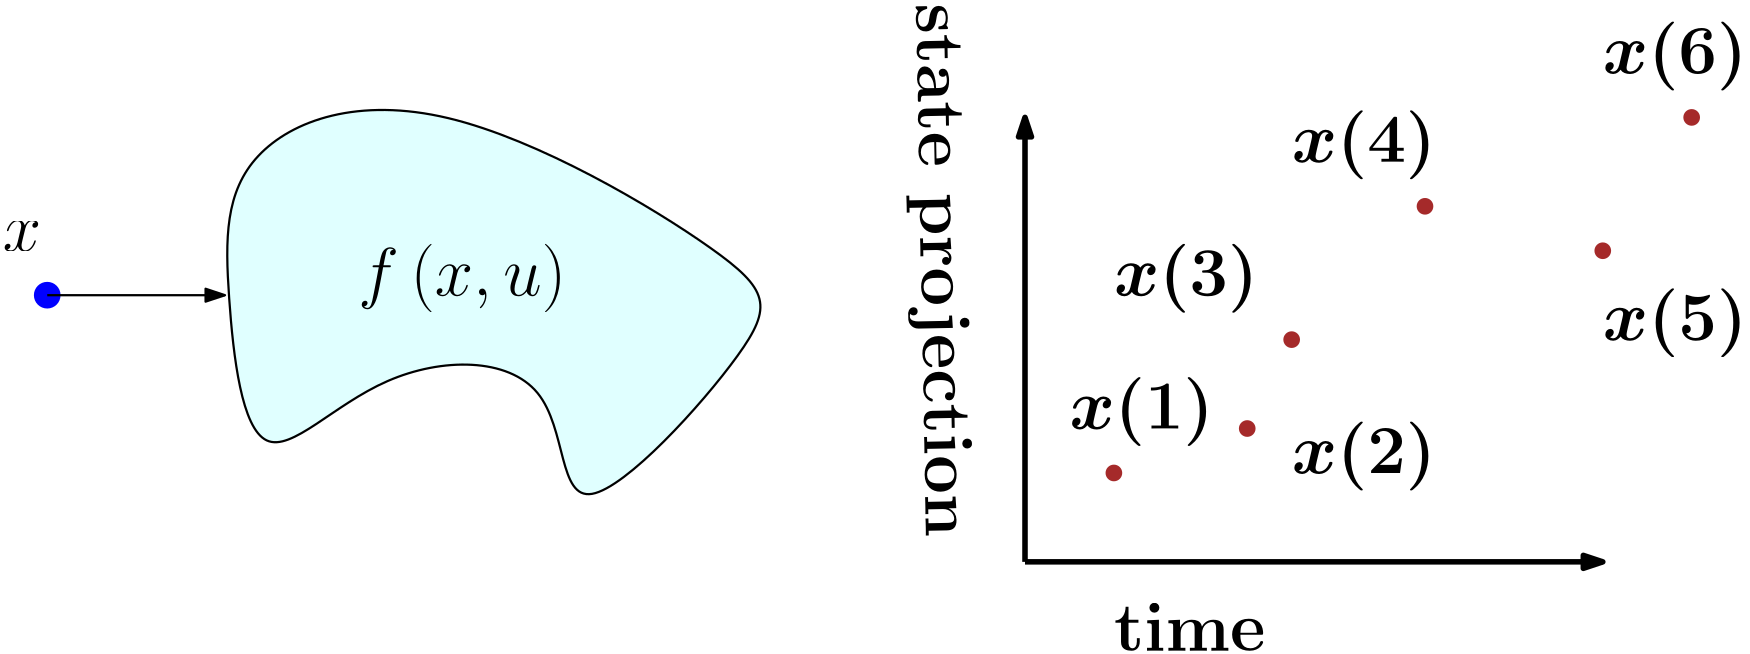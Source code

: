 <?xml version="1.0"?>
<!DOCTYPE ipe SYSTEM "ipe.dtd">
<ipe version="70206" creator="Ipe 7.2.7">
<info created="D:20171206194812" modified="D:20180314193515"/>
<preamble>\usepackage{bm}</preamble>
<bitmap id="1" width="533" height="324" length="9884" ColorSpace="DeviceRGB" Filter="FlateDecode" BitsPerComponent="8" encoding="base64">
eNrtnQ1UVGX+x5NXNd/tDVdNLB1e1FFDRTBEsFCCUmAxXTVBQwwFTFp1PYaZ7Yabm7nlZmr/
+reVu7id4m9vZ63UznqMsn/bRuvfdIVcF/MNFQVBcP4PzXQZZoYBRoa597mfz5njGS8zcH/f
53l+3/t7nvtiMgEAAAAAAAAAAAAAAAAAAAAAAAAAAAAAAAAAAAAAAAAAAAAAAAAAAAAAAAAA
AAAAAACASqmqqiosLFy4cGF4eHh6evrWrVvr6uqcf2X58uWz7XjnnXcQEwBAP6xatWro0KHR
0dHZ2dmxsbHi/cqVK69du+bkK0ajMTQ0dGRThO8gJgCATti7d6/wi4yMDKXiyMrKElt27NjR
3FdOnTolPrB9+3bUAwDQLUlJScILTpw4oWwR78WWmTNnNveV4uJi8YGPP/4Y9QAAdMvIkSMT
ExNtNsbGxhoMhkuXLjn8ys6dO4V9lJaWivf19fVoCACgN06ePCmMICcnx2Z7enq6YhD2bNiw
ISgoaOPGjfHx8cHBwZGRkbm5udb1CwAAyM2BAweETeTn59tsF3Ygth88eNDht7Kzs8VPR4wY
kZaWJr6bnJws/ms0Gg8dOoSkAAB6YNeuXSLzFxQU2GxfunSpE/vIy8ubNm1aSUmJsmXbtm3i
8wkJCfYfnj179lAAALkQmU3n9rF//36hw+OPP26zXZQVYvuxY8da/6vi4+PFV8rLy222i40y
KUY4hEM4hCNfOC5w+PBhIUJmZqbN9unTpxsMhsrKytb/qsWLF4tf9eWXX9JnCIdwCIdwpKe2
tjYsLCw8PNz6BKqKioqQkJCUlBSHXzl69Oi6des+/PBD6411dXXjx48Xep49e5Y+QziEQziE
owdWr14tdHjllVeULVu2bBFblEvIq6urjx8/fvr0afN/z5w5IwqTuLi4mpoa5Sv79u0TX0lK
SqLPEI7c4ZSUmBYuNGVkmCIiTIGBpgEDTJ06mW64wcWX+K74DWKvY2NNmZmmpgdltA7hqJ2y
srKIiAij0bhhw4Y9e/YUFBQId5g1a9bVq1fNHxAbbdaJVqxYIbbMmDGjqKiouLhYWM/o0aOD
goI+//xz6UXetGkT4UgfzvPPm+67zzRihMnLy3VraJeXr68pLMz0xBOmigpaB/tQI4cOHYqK
ijKfTiC8IzU1VZQYyk/t7aO2tnbNmjWhoaHKSQjR0dEOvQORQeWItLx4sSkg4LqKCIc1hahN
xOvOOy1vevZstz8hftUjj9B02AciA3Qo69ebgoLanMn9/EyDB5uefNL00Uem555zy47t3Wt6
801TWprJYDB17dqGfRNWlZtLw5LZEBmgnXnpJdPUqa31Cy8vU3BwQzZ+4w0VhbBli2natIYS
qTWTXb/6FW1OZkNkABfJzm6oF1pMtt7eDWscL7+syRrq9ttbWJrp18+0axd9gcyGyAAtkJTU
YAfO/UJk1OeflzD2efNMPj7O1mL++Ec6CJkNkQEaWb26BcsQmXPxYn1pkp7ebFUi1JDr7Ccy
GyIDtI2xY1s4MWn5ckRquESld2/HEontQGZDZNAJO3aYunVr1jL8/U15eYjULM0tu0dHow2Z
DZFBTpKTmz1pSmyfPh2F2kb37g6U7NULYchsiAySIHyhOdfo3Nm0bRsKXRe5uQ7kFVuAzIbI
oFGKipp1jf79kaf98fXFRMhsiAwapqLC1KePY9cICkIetxMRgYmQ2RAZNIbR6Ng1brkFbTqa
pCQH1+ADmQ2RQVU0t7QxaBDaeJiFC22bxs8PVchsiAyeZ+BAxzcP4fYaqiIx0baNXnwRVchs
iAwe4LXXHJ/q08wzLUEVBAayIEJmQ2TwGIMHOyg3+vZFGM1gc1uY225DEjIbIoN78fd3UG4k
JCCMJqEMIbMhMnQAXJImJTYnV0dFkdkAkaF92LnTgXGEhyOMtGWItzeZDRAZros//9mBcSQm
Ioyc2FyrTmYDRAYXyMlxME/1618jjOT8/vdNGn3UKDIbIDK0lgcecPCgbdAV1iWn3m5KRmZD
ZHCB+fMd3AUXcBBdnSBBZkNkaBMzZzq4YBx0jvWdBPTjIGQ2RIZW8qtfcSskaJasLN05CJkN
kaE12BgHN2IFh+jqdCwyGyKDc4RTcPUf4CBkNkSG1hMWZmscL72EKtAGB5H7YIPMhshgz4MP
2q6Pz52LKtAGlNlOiR2EzIbI0NzAN79GjEASoAYhsyEyOMPmThTduiEJtI+DSHlZEJkNkUEw
bx7r4+BeBwkMJLMBIsuGzWzVxIlIAu3GL37R2LVmzSKzASJLQkZGE+Po2RNJoP2xfuItmQ0Q
Wet8/bXtuVUA7kN53K1M86JkNkTWIT4+TYwjNRVJwO0o/a13bzIbILL2eO017q8OnneQ3bvJ
bIDIWqJHjybeERuLJNCh3HabVJOlZDZE1gPl5ZyXC6pApqvRyWyILD133NHEO555BknAk0hT
gJDZEFknB3usdIBK6N1bEgchsyGyrMyY0aToeOABJAHVHdVo+vHoZDZElpJu3VjpAFUjQQFC
ZkNkiQemeN17L3qAqgsQ7V4GQmZDZJm4664m3vH++0gCFCBkNuwDWsD6qbJMWIH6CQ7W9u3c
yWyILNmBnHiNH48eQAFCZsM+oAXi4pp4hxy3gwCdMHq0pd9qMUmQ2RBZ03Tp0mgcXl7oARQg
ZDbsA1rGerHjppvQAzSJcv/nMWPIbIDIHXrMJl6LF6MHUICQ2bAPaIHVq3nME0iFcg0ImQ0Q
2X2MGMFiB8jGo49aurSPD5kNENktWC929OuHHiAPWqymyWyIrLkCX7wmT0aPduDUU1sq05ZU
xcRX3znsWmBgfScv2wfAN31d69TpasCAusDBNTFxl9Oyvn+2EA3bC+VZZu++S2YDRHaXd8yZ
gx5tpnTdf1fHTr3i3dm5Qbj8Es5SdWfI+QWPIvV1FiAampIlsyGyhup6Fspbz3+WP3vxzpHX
rH23A1+ikLlwTxKt4Fo/J7MBIuMdHcypqXNrvfxal9471QcOvhIz5VTOOtf+1g+Zqy/H3id+
SYsOdbFLX5qmNfTsadHspZfIbIDI10V+PrdAbBXne/RznsCvdvKtiYk7s26zu/ekInS8Ezep
6D2QxnJCWZlFqj59yGyAyK7z8st4hzMupOc6WekWOfyiYVRpYbEH9/DiEKNDKxEbj+Y8Rws6
r7XJbIDIrrFoUeM46toVPRr596dHmzu8F9svDxmuwn2+HHufw30+bwijQW3Q1vWDZDZEVhvW
j3xKYvX1J654OT5pSmw//uAyTYRQ0flm+/0/GTKRxlV46CGLMI9q4RQ2Mhsiq4qAgMbUcv/9
6GE6P2S0Q9eo8eqs0Yh+mDLHphi5xuykFWZVuncnswEit4GIiMakMny43tVwuLRR18lbmgBt
TKQeE7GyD03MX5HZEFkl5OU1DpxBg/SrQ2lavv1KgdhyZlSsfMH+Z0qarUViH9gHIHJb6Nu3
cdTcd59ORTg8brajSSp/6QO/5N2tyfm9XW7V81i4+WbsAxC5tdx/f2PyWLtWjwp8Z5xubxyn
BunrxCTrmkvPqyGpqRYZRD1OZgNEdsLPftaYMsV7vXG873D7eap/Zf9On53hvG8fJrJMP81f
TZpEZgNEbpbMzMZUMWOGvmI/0X+MvXHQJRqzp44dRCvPXyazIbKnSElpTBK33aajwEtmPcmZ
q85poo+O/ZPMBohsz9y5jWPkwQf1mhgxDhwE+wBEdnWA+PrqJeTzPn0wDhykNWjl1iVkNkT2
oHfoJIN+NzDGZpnj34GRdAMcpDkCA7EPQGRn3tG5sy7itZmtOu17K33AtR6jn3otOhr7AERu
tirXQyY46T+A2ar2dZAqH13cf3n6dOwDENmxd+hhHsKm6DgeOoUO4DLHh8bqagpr5UpLrEVF
ZDbsA5Eb7iCqkwTwry7BFB3tTq23j370zM3VxoXnZDZE7gCsb4f42ms6Kjro/O3JT6pW9pB8
/ei55yyxLllCZsM+hjLuza+wMH3ESdHhboWlZvNmS5QZGWQ27GMoI168psg7/X/eu7e1d/yv
YQbd3q3F3QW/3hKHWVZm6UorV5LZsA/9iqyHU624VSwFSPtSVGQJcZm6n0KMfSByB3iHzGPd
quio9O5Ob3c3ykMYK24MkDXGN95g7QN0LbL1Xa2k5LPcN6y94+CAaXR1CpB2QVn7yMkhs2Ef
Q/U8xKfJmFYrfPoyYeUplNnCQ3/4SMoAV62ydK5Nm8hs2IfuRFa8w2iUMLrqTp2VCOvxjg6n
dPF6s/jVPjdKGaAoOsz9a+9eMhv2oS+R5V4ut14ob3hIN3j2AEVGuGkJ6FPkMWNkHtnW3vFv
/0D6tqeo62S5CP1CWYV80XHLRNCnyIp3PPaYzN5x5LYIOrYHKV+0xlIAdrlJvui4YTvoUGTF
O+SLWOePT1V1b5MOHhcFehPZ31/eJQ9uY4V9EBn2gcjuYcsWeUcz3qFKarz8sQ8yG/YhU4eP
jpYqLuasVMul+CRzu9SmLZByNPn6ktlAfpH9/OSctsI7NJFnq8ZEyBiWaexYMhtILvK2bXKm
WLxDK3n2WqBUZ1ArdyxZoPqiCvtA5HY5UhKvdevwDvCEfchV9E6dqpl+h30g8vUweLCE01ZX
f3ouKt6hmWMXidDKWbvYByIzfG041mOEEtXRniPpvfQ/YsI+ENl9h0nz5kk4emu8/ei6pFpP
xaSJch77QGTXmDBBxrOtGu+j60W/xT48GFNkJJkNpBVZvoGrLJfz/A56oadQbpb4+utkNpBT
ZOWWbt7ekkRU6d2D5XLsw+N4eWkpIOwDkRm1ny3cjnfQEQmIzIbI7kZZMZ8xQ7ZBe873Jrqr
5hpOpslGc0/s3JnMBhKKnJ4u2xEfSx6atw9ZrjpPTraMrIceIrOBhCIr3vE//yNDOEd7jmLa
SqOcespyl+eamHslq+vJbCCfyAMHSneyrnKF4M/upqNqi6rJCea2uzg/R7JjMzIbyCcy01ag
Hqr9usvUHUtKLNEMGEBmA9lETkiQqvQ48vbXTFtxNKMe+va1RPP002Q2kE1k2XLtT/F8381A
F6VHEg32gcjuLj1uvFGGFinvNphpKzkSbpV/T5nsQ1v9EftwjaqqqsLCwoULF4aHh6enp2/d
urWurk5ikWUtPejJWh2AdwSbW/ByepYE4fTqZemPDz+MfbQnX3/9tQr3atWqVUK66Ojo7Ozs
2NhY8X7lypXXrl2T0j7uu0+q0qPhVrqUHhrnmuZOcpXxcEb9mS01NVUc5J84cUI9u7R3716h
W0ZGhlJxZGVliS07duyQ0j4oPYBG7IBoNHc4own7EDs5cuTIV199tb6+Xg27lJSUJHbJ2tHE
e7Fl5syZ8tlHQYFUJ1zVellKjzpuya5ZqmLjzY1Y6SfDwsegQZYhlp+PfbQzhw8fnj179tAf
SU5O/vbbbz2+S8LLEhMTbTbGxsYaDIZLly5JZh9yTRJQesgAM1fYR5soKiqKjIwUexscHLx+
/frq6mpP7cnJkyfFbuTk2F7omp6eLraXlpZKZh8ylR4X/HpbbnPh5U8SJuGqgSeesITip8GH
W2oos4kD+6efflrYh9hncaj/6aefemQ3Dhw4IHYg367OzM3NFdsPHjwok334+Mj1OFpKD+1T
OdRouT1yt34ShKPpQkpzme27776bM2eOeS4rKyvrN3a4ewd27dol/nRBQYHN9qVLl8pnHzKl
29OjJnPClQQwc4V9XCcrV64c2gzu/tP79+8Xf+Xxxx+32Z6Wlia2Hzt2zKHI1mzatEkTIitP
M7/rLtIOqCvhynEMEBCgsSEmclcH59v25fvvv8/MzDTv+fz58/PtcPcOHD58WPxpsQ8226dP
n24wGCorK6XxaCnP16X0kOMY4NyIKEoPqo/Wc+XKFeF9w4cPF/scFRW1e/duj+xGbW1tWFhY
eHi49VnEFRUVISEhKSkpMpV4Mi2aV/jfZLm598gJJGESrhrYvFnzQ0wrme2jjz6KiYkRexsU
FLR27VqH58d2GKtXrxZ78sorryhbtmzZIrZs3bpVGvvw9rb07WXLSDugCmo7+VpuVOLbTYJw
JJhMVX9mKysre/jhh82zVQkJCV999ZUadikiIsJoNG7YsGHPnj0FBQUGg2HWrFlXr16Vxj6Y
uQI6JdW91u1jxowZYieHDx/+4osvOrktYQdz6NChqKgos6kJ70hNTT1z5ozWSzyFJ5+09O0+
fWQYp2e79jPHU5H4C3KwRqnv5GVuxIYaRPv4WW5+YJozB/twIyIzP/TQQw4vx0NkN+HlxZXm
QCMSjeYz2xdffKH1rqI5+2DmClSFcsJVw92StY+y6pGQQGYDqUTOyrL07VGjZBD/0qwF5niq
7wimK3KwTjTYByJ3wKGRHFT3vIWZKzlKj9P+ATKVHpMnk9lANpF5ugeoh/90CaT0ILNhH5rg
rbcsffumm7APUFHzfZWzXabSY8AAMhvIJnL//pbuXVYmVf6p8u9JP9QcyrSVNKc9SHYsg30g
ssTduzz71+Z4TiYuoB9qi68GPSBZd1RKj6goSdoI+0Bke/uQ5hTXmph7zCGV/b6IfqjRI/Xy
roESRLN9u4TTqNgHIissW2bp3hMnSqL8tcBAFj402XDSTVsppcfixWQ2kFBkf3/Zci3P+NAi
F317SnakPm6cbHU99oHIzcwWSCQ9p11pudUOjZtDNySzYR8a6uReXtgHeL7Jrnj7yxFQ164y
jizsA5Gt2LnT0snHj8c+wDPIt+Qhdx/EPhDZTFiYjJ0c+9Cgd8jUXkpMkZFkNpBWZDkXmbEP
jXDOu698jRUTI+eKOfaByLpItNiHFvi/nmMbr/Lw60/vI7OBFu1DtsMk7ENTzXTZu5s0MSnl
fI8eZDbQhX2kp0ulPNd9aMg7ZFounzhRF0cu2AciC154wdLVn3lGLvvgqnO8w6NV729+Q2YD
yUUODpYzy16JiMI+8I4OxtfXEpm3N5kN5BfZx0fOLFuTvtAyqT7tQfoh3tEBTJigowU37AOR
TXKvMJuf99HzVvqhGjucdH1OCWvHDjIbYB+yjGfAO9yMcqaGrBd6YB+I3NyAlrPPYx+qbI5r
0vW222/XXV/DPhBZGdOBgRKKf9m/tzm805mr6IoepPjOByX2jrQ0PR6nYB+IrNjHhAkSiv/9
hyXm8Gq9/OiKnqK0a7DE3mFd4+oqoWIfiKx0/vvvl7QBmL/yKDXevnJ7h96WPLAPRFYoLLR0
/qwsOfVXrj0/Oz+P3ugp8cWr2quLfAGOGqXfwxPsA5HXrrV0/pwcOfU/8ujzEh/6asY7vDvL
F+CcOboubbEPRM7NtfT/556Ttw2Yv+pYDg5JtT5Btzjw53J3q4kTyWygR5EXWq7MNm3ZIm0T
nOvWzxxkfScvOqTb1fa5SeKLO+y9w8eHzAY6FTkjwzIK9u6VuhkoQDoE6wkriWcLdbtcjn0g
sjU5OZaBUFwscys0zL2zAuJOjtw43LroOOk/UNZIg4M5GME+ELkBZe1D4skrCpCOLDrkVnjz
ZvoR9oHIFh55RAdL5z9S6duDke9eX5a9uBMVuhLrlClkNuxD7yIvWmQZDtnZOjpIrvLpSs9s
96LjhN9AueNVYo2JofGxD0RuKDrkvmywuRRQNjSWzukyRwIm6KfosPEOVs+wD0S2GRfJybpo
joveTGG1c9Fx3qeP9CFzqhX2gchO7GP0aF1mP2gL5317663oMFk9f5b+gn0gskP7kPKG7S3O
RHAebyv5JuLhJudW3XBD2c/C9RA4xxrYByK3mEp1l0dxENfqtRtuOO/bRyeBd+mCd2AfiNya
PKq/tsFB2mgcuhJq/vzG0KV8Gg72gcjYBw7SMcbxv4/+t37CDw1tjD41le6AfSCyY/z89F2e
6+NyaZeNQ7xOBd+tKwUmTWqMfscOegT2gcgtDxb9YpUqq7y76FODb7L+YG8cP9wUpDcdrG9p
NWwYCQz7QGRnLF1qGSyPPMIhtx4nss4EjbdxDfE602OQDrtBSEijBqNGkb2wD0Ru7dF3QICu
W6rG2886f17y6yF9yJet7wP206s0RKe3cwoPb5RhwABSF/aByG2wD+b+m2jx4+v/ZubLF+KR
yLn281Riyz/nPqXbZh85slGMQYMYBtgHIrcWJZeASd6zVQ+//GnD8xbtyo1aLz+dt3hUVKMe
JEXsA5HbxODB2EfLJnLhnukajeVqJ1971xCvc0PG0NBjxzZKYjCgB/aByG1DWT2fNIkWa+Tk
6CkOUm5vbUxtlD78ZF0nb4euUePlT+Oa6WG1+BMXhx7YByK7AjcUbY7KO0fYZ2BRjJyP+7ka
9/aOEfbrGso+n5n/SxpUwctqJi8hAT2wD0S+Lvtg/qo5TsxZ7jAti40XDZ68W3FpYXHlkJHN
WYZ4iRrkXznP0oI2WAsWHY0e2Aciu063bpahVFZGoznjbLf+zSXq+k5eF0Pcvprw/RPbL4yI
dOIXlgs3egXSWK3xjpQU9MA+EPm62LnTMpp69qTRWsUFv17OE7jI8LUBA6/ETr0wf6lrf6Ly
4dxTcb+oCh7VollYLpn363F+ViZN08pCm1ob+0Dkdh9W0CYq4lJbmd7b/dWwnBEceWLFJloB
7yCzIbIH8fZmWF13SZKxrOqOEPe5yRXvzldiplSsfQ6p20pcHM8rxz4Q2V0sW2YZXN27027t
Rtnvi2rSFl6Nia0LvONaYGCLzlLj5S8+VjPYIL5yNe1h8XU0vH4CAho1FodJgH0gsvtKewBp
uPFG6g7sA5HdjnJoLCoRAAmwrvb69UMP7AOR3V6AcJAGEmA9L7h0KXpgH4jcQSMOQLtMnsxJ
VmQ2RO5okpMtI65LF1oPNImPD4sdZDZEpgABaBvWix2cZEVmQ+QOpnt3y+gbPpwGBM1QXNxk
wiosDEnIbIhMAQLQAhERLHaQ2RBZFfj58QB00AzWt15nworMhsgUIAAtUlDQpOhITEQSMhsi
e55evTh3BVRNdDQTVmQ2RKYAAWgbnGFFZkNkNXP77RQgoDrCwpoUHTk5SEJmQ2RVFyCRkTQm
eB7rVXKOashsiKwVBwHwIOvXN5mw6tEDSchsiKx2lDHLwR54vBOa++GePUhCZkNkjRUgRiNN
Ch3K1KlNVjoGDkQSMhsia4mSEqawwMNFh3jt2IEkZDZE1h6hoTgIdByDBzcxDiZOyWyILMeh
oJcXDQtuxOYJ8OXlSEJmQ2R5xvWQIbQtuLfIFa9bbkESMhsiS4L1LYamTqV5od2Ii2O2iswG
kot8550sgkA7Y7NE/l//hSRkNpBTZOvBDnA9WD9YlmU1MhvoQWQcBK6TpCRmq8hsoFORcRBw
jdRU23Or5s1DFTIb6EtkHATahM3TncRr4kRUIbOBTkXmeT3gwsEGyxxkNkBkHATaahwsc5DZ
AJEd5odf/pJmBwvWj+cwGwfdg8wGiOzEQUJDaXmMw3aZY+lSVCGzASK37CC+vjS+TrGZqhKv
hARUIbMBIrdA//5McWMcja+wMFQhswEit5aoqCYJJD6eXiA5No+RNb/GjEEYMhsgsitYZxI6
mqxkZNi6hnj9/OcIQ2YDRL4ubJ5PDTIRGWnrGqKJP/kEYchsgMjtQ1pakwzTpw89QvP4+toa
h7c3qpDZAJHdXoZwaaFGyc52sMBx880IQ2YDRHYvfftyvKpVbrnFwQLH6NEIQ2YDRPZYGRIe
jiTqJTHRgWt4eZmefx5tgMyGyB7AYLDNSCJNgXrYv9/k5+fAOAIC0AbIbIjseeyXX9PSUMXD
WD+GmLtUAZkNkdWM/f30YmJQpaO56y4HriFeKSloA2Q2RFY19ufz3H03qridsDDHrtGtm6m4
GHmAzIbIGjaRoCBUaX/GjHHsGkL/xx5DHiCzIbJWsb/Lt0hr69cjzHUhqglRUzTnGllZKARk
NkSWBPuFdfHq1w9h2sbcuQ5qOuW6m9xcFAIyGyLLyZQpjlMfijph7VpTz56OdRMvPz/TunWI
BGQ2RNYLXbo4Toa33oo2DSxf3qxE5lf//ogEZDZE1i+LFjlYGVEuhZ41S19qpKU1TEA5sQwf
H67XADIbIkMTXnihITc6mZ8pKJAw6qwsU+/ezvzCbKNcwg9kNkSGFtm509Srl7N02qmT6Y47
TK+/rr3QXn3VNHOmyd+/Bb8w2+W8efQFILN5hqqqqsLCwoULF4aHh6enp2/durWurs7J55cv
Xz7bjnfeeQeRPcj69Y7P17JPtjExps2bVbTnJSUNM28TJzZ7lpS9JxoM6goBsA/dsmrVKiFF
dHR0dnZ2bGyseL9y5cpr164193mj0RgaGjqyKcJ0EFklrFtnuvHGVqVi86tLl4bbjyclNZy2
VFjoll3assWUk2NKSDAFBraqprA5yTY42LRxIw0L2Ie62Lt3r9AhIyNDqTiysrLElh07djj8
/KlTp8RPt2/fjsjaOTxoedWglYf9Pj4ND0wUFmD9CghobeHQyr8yZIhpzhxTRQVNB9iHqklK
ShI6nDhxQtki3ostM2fOdPj54uJi8dOPP/5YnyJv2rRJ6yEUF5vy8hrKDSfr7x3wEjbRtWvD
TW6fecb0+OO0DuFgH9pj5MiRiXZnq8TGxhoMhkuXLtl/fufOnUK30tJS8b6+vl5vIssdzu9+
13BCbFycpaww1xSuVRZeXpZfcvfdDb/zsccaVsNpHcIhHGk4efKkECEnJ8dme3p6uuIRNmzY
sCEoKGjjxo3x8fHBwcGRkZG5ubnWxQt9hnAIh3AIR3oOHDggRMjPz7fZLhxBbD948KD9V7Kz
s8WPRowYkZaWJr6YnJws/ms0Gg8dOkSfIRzCIRzCkY9z5869aMWuXbvERvGvEKHA7jKzpUuX
NmcfeXl506ZNKykpUbZs27ZNfDghIYE+QziEQziEIx+HDx8easW8Hy+12r9/v3j/uN3Kpags
xPZjx4618pfHx8eLz5eXl9v/aPbs2UMBAORCZDb92EdlZeUHVhT/+EA1s6dkZmbafHj69OkG
g0F8pZW/fPHixeL3fPnllyYAANABtbW1YWFh4eHh1udQVVRUhISEpDh60vPRo0fXrVv34Ycf
Wm+sq6sbP368sI+zZ88iKQCATli9erXI/K+88oqyZcuWLWKLchV5dXX18ePHT58+Ld6fOXNG
VCVxcXE1NTXK5/ft2yc+n5SUhJgAAPqhrKwsIiLCaDRu2LBhz549BQUFwiBmzZp19epV8wfE
RuuJvhUrVoj/zpgxo6ioqLi4WPjO6NGjg4KCPv/8c8QEANAVhw4dioqKMq8HCe9ITU0VVYby
Uxv7qK2tXbNmTWhoqLKEFB0djXcAAAAAAAB0PE5uVgwAjBewoa0PDRF89913jz32WFxcnNFo
FP+uXbv2hx9+0G44ly5dWrduXXJy8rBhwyIiIubNm/f3v/9du+EovPrqq2PGjDl//rxMfY8W
YbzoJ5upn7Y+NOTw4cOiaYKDg1NTU5csWRIWFia+MnHixAp13Ke7reFcuHBBBCI+JnrOsmXL
xBfFexHd7t27tRiO9Ri/5557xOfPnTsnTd+jRRgvuspmKqetDw0RCJGDgoKU3nL16tUFCxaI
r7zwwgtaDOfFF18UH1izZo1Sj4sPm7uQx4+EXQhHNMd77723cePGyZMnm0+QUK19uBCdFvdZ
zS3CeFFzNlM/bX1oiECUqza3yfrss8/EV3Jzc7UYjqhzba7TF31PxCi+JY5MNBfO2bNnbW7R
oFr7cCE6Le6zmluE8aLmbKZ+2vrQkIsXL4rycOfOndYbP/30UyH4tm3bNBeOIDIyMj4+3maj
+b73Hr+Xiwvh1NfXn/6J+++/X8324UJ0WtxnNbeIzseLyrOZynHhoSE2VFdXf/HFF/fee29o
aKiTR4doJRwz5eXlo0aNGjZs2OXLlzUdjvlgTJ320V6NRYswXqTMZurHhYeGWLNo0aKgoCDz
FYt79+7VejhmSkpKpkyZIj7/0ksvaT0cNdtHuzQWLcJ4kTWbqQ3754a48NAQa9566628vLxJ
kyaJD48ZM+ajjz7SdDji2GPTpk3iwEP0omeffbY1z/NVczgqt4/rj06L+6yqFtH0eGn3cDyb
zdSP/XND2uuhIZ9//rnoRffcc492w9m3b5/5FMSUlJR//OMfcrSOmu2jvfqetvZZVS2i6fHi
vh7lkWymfuyfG+LCQ0NKS0s//vhj+8tqzM+W6sgp63YJx8zGjRvFB8LDw4uKijx10UE7hqMJ
+2ivB9Zoa59V1SKaHi/tEo56spkWaetDQwR/+tOfhLCiVrXZPn/+fLG9rKxMW+EIxBAQe56c
nKy2h564Fo5W7OP6o6NFGC8SZzNN0KaHhgi++eYb8dNp06ZZXyIkdDYajWPHjvX4oUhbwxGk
pqYOGzbsyJEjErSOhuyjNdHRIowXPWcz9dPWh4YIRHkotsydO/ftt9/evXv3ihUrzFf6v/PO
O5oLp6qqShycTJgwIccRHq9eXWgdDdlHi9HJMV7U3CKMFzVnM03QpoeGmH686c2jjz5qvc47
fvz4v/zlL1oMx3yyX3Oo4RHwbW0dDdlHi9HJMV5U3iI6Hy8qz2Za4ejRo8J8Wz+fWV5e/re/
/e2DDz749ttvr1y5ovVwJGsdomOfCUeabAYAAAAAAAAAAAAAAAAAAAAAAAAA4DI1NTWZmZmp
qalr1651+IH8/Hzx01WrVqEVAABY89e//tV8ldb7779v86N3331XbA8JCSkpKUEoAACwYcWK
FcImwsPDrS/vEu/HjRsntm/evBmJAADAnsrKSvMzI5YsWaJszM7OFltSU1Ot72IHAABgzYED
BwwGg/CL9957T/z3gw8+EO+NRiOPWgAAAOc89dRTwjLGjRt35MiR8ePHi/evv/46sgAAgHOu
XLkydepUc9Eh/k1PT0cTAABoDd98801wcLDwjrCwsJMnTyIIAAC0ht27d5tP4g0NDf3nP/+J
IAAA0CKnT58ODw8X3jFlyhTxb2JiYm1tLbIAAIBzMjIyhGvMmzfvwoULd999t3j/29/+FlkA
AMAJb775pvCL0aNHnzhxQvz3k08+Ef8NCgpSw2NPAQBAnZSWlprPtiosLFQ25uXliS2TJ0+u
qqpCIgAAsKGuri4lJUU4xYIFC6y3V1RUREREiO35+fmoBAAANmzatKm5M3XN154L9u3bh1AA
AKDw1VdfmS/0ePvttx1+YMmSJeKnEyZMuHDhAnIBAAAAAAAAAAAAAAAAAAAAAAAAgEP+HzwE
ev4=
</bitmap>
<ipestyle name="basic">
<symbol name="arrow/arc(spx)">
<path stroke="sym-stroke" fill="sym-stroke" pen="sym-pen">
0 0 m
-1 0.333 l
-1 -0.333 l
h
</path>
</symbol>
<symbol name="arrow/farc(spx)">
<path stroke="sym-stroke" fill="white" pen="sym-pen">
0 0 m
-1 0.333 l
-1 -0.333 l
h
</path>
</symbol>
<symbol name="arrow/ptarc(spx)">
<path stroke="sym-stroke" fill="sym-stroke" pen="sym-pen">
0 0 m
-1 0.333 l
-0.8 0 l
-1 -0.333 l
h
</path>
</symbol>
<symbol name="arrow/fptarc(spx)">
<path stroke="sym-stroke" fill="white" pen="sym-pen">
0 0 m
-1 0.333 l
-0.8 0 l
-1 -0.333 l
h
</path>
</symbol>
<symbol name="mark/circle(sx)" transformations="translations">
<path fill="sym-stroke">
0.6 0 0 0.6 0 0 e
0.4 0 0 0.4 0 0 e
</path>
</symbol>
<symbol name="mark/disk(sx)" transformations="translations">
<path fill="sym-stroke">
0.6 0 0 0.6 0 0 e
</path>
</symbol>
<symbol name="mark/fdisk(sfx)" transformations="translations">
<group>
<path fill="sym-fill">
0.5 0 0 0.5 0 0 e
</path>
<path fill="sym-stroke" fillrule="eofill">
0.6 0 0 0.6 0 0 e
0.4 0 0 0.4 0 0 e
</path>
</group>
</symbol>
<symbol name="mark/box(sx)" transformations="translations">
<path fill="sym-stroke" fillrule="eofill">
-0.6 -0.6 m
0.6 -0.6 l
0.6 0.6 l
-0.6 0.6 l
h
-0.4 -0.4 m
0.4 -0.4 l
0.4 0.4 l
-0.4 0.4 l
h
</path>
</symbol>
<symbol name="mark/square(sx)" transformations="translations">
<path fill="sym-stroke">
-0.6 -0.6 m
0.6 -0.6 l
0.6 0.6 l
-0.6 0.6 l
h
</path>
</symbol>
<symbol name="mark/fsquare(sfx)" transformations="translations">
<group>
<path fill="sym-fill">
-0.5 -0.5 m
0.5 -0.5 l
0.5 0.5 l
-0.5 0.5 l
h
</path>
<path fill="sym-stroke" fillrule="eofill">
-0.6 -0.6 m
0.6 -0.6 l
0.6 0.6 l
-0.6 0.6 l
h
-0.4 -0.4 m
0.4 -0.4 l
0.4 0.4 l
-0.4 0.4 l
h
</path>
</group>
</symbol>
<symbol name="mark/cross(sx)" transformations="translations">
<group>
<path fill="sym-stroke">
-0.43 -0.57 m
0.57 0.43 l
0.43 0.57 l
-0.57 -0.43 l
h
</path>
<path fill="sym-stroke">
-0.43 0.57 m
0.57 -0.43 l
0.43 -0.57 l
-0.57 0.43 l
h
</path>
</group>
</symbol>
<symbol name="arrow/fnormal(spx)">
<path stroke="sym-stroke" fill="white" pen="sym-pen">
0 0 m
-1 0.333 l
-1 -0.333 l
h
</path>
</symbol>
<symbol name="arrow/pointed(spx)">
<path stroke="sym-stroke" fill="sym-stroke" pen="sym-pen">
0 0 m
-1 0.333 l
-0.8 0 l
-1 -0.333 l
h
</path>
</symbol>
<symbol name="arrow/fpointed(spx)">
<path stroke="sym-stroke" fill="white" pen="sym-pen">
0 0 m
-1 0.333 l
-0.8 0 l
-1 -0.333 l
h
</path>
</symbol>
<symbol name="arrow/linear(spx)">
<path stroke="sym-stroke" pen="sym-pen">
-1 0.333 m
0 0 l
-1 -0.333 l
</path>
</symbol>
<symbol name="arrow/fdouble(spx)">
<path stroke="sym-stroke" fill="white" pen="sym-pen">
0 0 m
-1 0.333 l
-1 -0.333 l
h
-1 0 m
-2 0.333 l
-2 -0.333 l
h
</path>
</symbol>
<symbol name="arrow/double(spx)">
<path stroke="sym-stroke" fill="sym-stroke" pen="sym-pen">
0 0 m
-1 0.333 l
-1 -0.333 l
h
-1 0 m
-2 0.333 l
-2 -0.333 l
h
</path>
</symbol>
<pen name="heavier" value="0.8"/>
<pen name="fat" value="1.2"/>
<pen name="ultrafat" value="2"/>
<symbolsize name="large" value="5"/>
<symbolsize name="small" value="2"/>
<symbolsize name="tiny" value="1.1"/>
<arrowsize name="large" value="10"/>
<arrowsize name="small" value="5"/>
<arrowsize name="tiny" value="3"/>
<color name="red" value="1 0 0"/>
<color name="green" value="0 1 0"/>
<color name="blue" value="0 0 1"/>
<color name="yellow" value="1 1 0"/>
<color name="orange" value="1 0.647 0"/>
<color name="gold" value="1 0.843 0"/>
<color name="purple" value="0.627 0.125 0.941"/>
<color name="gray" value="0.745"/>
<color name="brown" value="0.647 0.165 0.165"/>
<color name="navy" value="0 0 0.502"/>
<color name="pink" value="1 0.753 0.796"/>
<color name="seagreen" value="0.18 0.545 0.341"/>
<color name="turquoise" value="0.251 0.878 0.816"/>
<color name="violet" value="0.933 0.51 0.933"/>
<color name="darkblue" value="0 0 0.545"/>
<color name="darkcyan" value="0 0.545 0.545"/>
<color name="darkgray" value="0.663"/>
<color name="darkgreen" value="0 0.392 0"/>
<color name="darkmagenta" value="0.545 0 0.545"/>
<color name="darkorange" value="1 0.549 0"/>
<color name="darkred" value="0.545 0 0"/>
<color name="lightblue" value="0.678 0.847 0.902"/>
<color name="lightcyan" value="0.878 1 1"/>
<color name="lightgray" value="0.827"/>
<color name="lightgreen" value="0.565 0.933 0.565"/>
<color name="lightyellow" value="1 1 0.878"/>
<dashstyle name="dashed" value="[4] 0"/>
<dashstyle name="dotted" value="[1 3] 0"/>
<dashstyle name="dash dotted" value="[4 2 1 2] 0"/>
<dashstyle name="dash dot dotted" value="[4 2 1 2 1 2] 0"/>
<textsize name="large" value="\large"/>
<textsize name="Large" value="\Large"/>
<textsize name="LARGE" value="\LARGE"/>
<textsize name="huge" value="\huge"/>
<textsize name="Huge" value="\Huge"/>
<textsize name="small" value="\small"/>
<textsize name="footnote" value="\footnotesize"/>
<textsize name="tiny" value="\tiny"/>
<textstyle name="center" begin="\begin{center}" end="\end{center}"/>
<textstyle name="itemize" begin="\begin{itemize}" end="\end{itemize}"/>
<textstyle name="item" begin="\begin{itemize}\item{}" end="\end{itemize}"/>
<gridsize name="4 pts" value="4"/>
<gridsize name="8 pts (~3 mm)" value="8"/>
<gridsize name="16 pts (~6 mm)" value="16"/>
<gridsize name="32 pts (~12 mm)" value="32"/>
<gridsize name="10 pts (~3.5 mm)" value="10"/>
<gridsize name="20 pts (~7 mm)" value="20"/>
<gridsize name="14 pts (~5 mm)" value="14"/>
<gridsize name="28 pts (~10 mm)" value="28"/>
<gridsize name="56 pts (~20 mm)" value="56"/>
<anglesize name="90 deg" value="90"/>
<anglesize name="60 deg" value="60"/>
<anglesize name="45 deg" value="45"/>
<anglesize name="30 deg" value="30"/>
<anglesize name="22.5 deg" value="22.5"/>
<opacity name="10%" value="0.1"/>
<opacity name="30%" value="0.3"/>
<opacity name="50%" value="0.5"/>
<opacity name="75%" value="0.75"/>
<tiling name="falling" angle="-60" step="4" width="1"/>
<tiling name="rising" angle="30" step="4" width="1"/>
</ipestyle>
<page>
<layer name="alpha"/>
<view layers="alpha" active="alpha"/>
<use layer="alpha" matrix="1 0 0 1 -160 80" name="mark/disk(sx)" pos="128 576" size="8" stroke="blue"/>
<path matrix="1 0 0 0 -160 656" stroke="black" fill="black" pen="heavier" arrow="normal/normal">
128 448 m
192 512 l
</path>
<path matrix="1 0 0 1 -208 208" stroke="black" fill="lightcyan" pen="heavier">
240 451.2
240 502.4
312 528
434.4 456
438.9 438.08
357 348.8
366 425.6
294 425.6
249 374.4 u
</path>
<text matrix="0 0 0 0 -48 672" transformations="translations" pos="128 464" stroke="black" type="label" width="13.792" height="10.672" depth="0" valign="baseline" size="Huge" style="math">x</text>
<text matrix="1 0 0 1 -208 192" pos="288 464" stroke="black" type="label" width="74.775" height="18.564" depth="6.18" valign="baseline" size="Huge" style="math">f\left(x,u\right)</text>
<path matrix="1 0 0 1 128 16" stroke="black" pen="ultrafat" rarrow="normal/normal">
192 704 m
192 544 l
</path>
<path matrix="1 0 0 1 128 16" stroke="black" pen="ultrafat" arrow="normal/normal">
192 544 m
400 544 l
</path>
<use matrix="1 0 0 1 128 16" name="mark/disk(sx)" pos="224 576" size="large" stroke="brown"/>
<use matrix="1 0 0 1 128 16" name="mark/disk(sx)" pos="272 592" size="large" stroke="brown"/>
<use matrix="1 0 0 1 144 0" name="mark/disk(sx)" pos="272 640" size="large" stroke="brown"/>
<use matrix="1 0 0 1 128 16" name="mark/disk(sx)" pos="336 672" size="large" stroke="brown"/>
<use matrix="1 0 0 1 128 16" name="mark/disk(sx)" pos="400 656" size="large" stroke="brown"/>
<use matrix="1 0 0 1 128 16" name="mark/disk(sx)" pos="432 704" size="large" stroke="brown"/>
<text matrix="1 0 0 1 96 48" transformations="translations" pos="240 560" stroke="black" type="label" width="51.967" height="18.587" depth="6.2" valign="baseline" size="Huge" style="math">\bm{x(1)}</text>
<text matrix="1 0 0 1 176 32" transformations="translations" pos="240 560" stroke="black" type="label" width="51.967" height="18.587" depth="6.2" valign="baseline" size="Huge" style="math">\bm{x(2)}</text>
<text matrix="1 0 0 1 112 96" transformations="translations" pos="240 560" stroke="black" type="label" width="51.967" height="18.587" depth="6.2" valign="baseline" size="Huge" style="math">\bm{x(3)}</text>
<text matrix="1 0 0 1 176 144" transformations="translations" pos="240 560" stroke="black" type="label" width="51.967" height="18.587" depth="6.2" valign="baseline" size="Huge" style="math">\bm{x(4)}</text>
<text matrix="1 0 0 1 288 80" transformations="translations" pos="240 560" stroke="black" type="label" width="51.967" height="18.587" depth="6.2" valign="baseline" size="Huge" style="math">\bm{x(5)}</text>
<text matrix="1 0 0 1 288 176" transformations="translations" pos="240 560" stroke="black" type="label" width="51.967" height="18.587" depth="6.2" valign="baseline" size="Huge" style="math">\bm{x(6)}</text>
<text matrix="0.0194463 -0.999811 0.999811 0.0194463 -316.58 1021.37" pos="272 592" stroke="black" type="label" width="192.298" height="17.213" depth="4.82" valign="baseline" size="Huge">{\bf state projection}</text>
<text pos="352 528" stroke="black" type="label" width="54.552" height="17.213" depth="0" valign="baseline" size="Huge">{\bf time}</text>
</page>
<page>
<layer name="alpha"/>
<view layers="alpha" active="alpha"/>
<path layer="alpha" matrix="1 0 0 1 -128 -48" stroke="red" pen="ultrafat" arrow="normal/normal" rarrow="normal/normal">
112 464 m
144 432 l
</path>
<path matrix="1 0 0 1 -112 -32" stroke="blue" pen="heavier" arrow="normal/normal" rarrow="normal/normal">
32 512 m
176 368 l
</path>
<text matrix="2 0 0 2.01891 -256 -488.473" pos="160 448" stroke="black" type="label" width="22.171" height="15.703" depth="3.3" valign="baseline" size="Huge" style="math">\bm{\oplus}</text>
<image matrix="0.552231 0 0 0.691298 126.506 115.967" rect="31.0333 259.02 563.967 582.98" bitmap="1"/>
<text matrix="2 0 0 2.01891 160 -488.473" pos="160 448" stroke="black" type="label" width="22.171" height="15.703" depth="3.3" valign="baseline" size="Huge" style="math">\bm{\oplus}</text>
<image matrix="0.552231 0 0 0.691298 526.506 115.967" rect="31.0333 259.02 563.967 582.98" bitmap="1"/>
</page>
<page>
<layer name="alpha"/>
<view layers="alpha" active="alpha"/>
<path layer="alpha" matrix="0.59566 -0.803237 0.401618 0.29783 -220.585 505.159" stroke="black" pen="ultrafat">
128 0 0 128 192 384 e
</path>
<path matrix="-0.626381 -0.779517 0.389759 -0.313191 498.594 732.638" stroke="black" pen="ultrafat">
128 0 0 128 192 384 e
</path>
<text matrix="-3.33599 0.0180606 0.0216551 3.99994 893.572 -1075.3" pos="208 384" stroke="black" type="label" width="11.07" height="11.178" depth="0" valign="baseline" size="Huge" style="math">\bigoplus</text>
<text matrix="-3.33599 0.0180606 0.0216551 3.99994 1085.57 -1076.34" pos="208 384" stroke="black" type="label" width="11.07" height="11.178" depth="0" valign="baseline" size="Huge" style="math">\bigoplus
</text>
<text matrix="1 0 0 1 -80 -48" transformations="translations" pos="-32 656" stroke="black" type="label" width="256.701" height="30.549" depth="9.3" valign="baseline" size="Huge" style="math">\bm{(x+y)^2+\frac{(x-y)^2}{4}\leq 4}</text>
<text matrix="1 0 0 1 -128 -16" transformations="translations" pos="528 608" stroke="black" type="label" width="256.781" height="30.549" depth="9.3" valign="baseline" size="Huge" style="math">\bm{(x-y)^2+\frac{(x+y)^2}{4}\leq 4}</text>
<text matrix="1 0 0 1 -32 0" transformations="translations" pos="240 544" stroke="black" type="label" width="115.317" height="17.263" depth="4.88" valign="baseline" size="Huge" style="math">\bm{0\leq y\leq 1}</text>
<text matrix="1 0 0 1 160 -32" transformations="translations" pos="0 752" stroke="black" type="label" width="70.804" height="15.972" depth="3.1" valign="baseline" size="Huge" style="math">\bm{1+2\iota}</text>
<text matrix="1 0 0 1 160 -64" transformations="translations" pos="0 752" stroke="black" type="label" width="71.286" height="15.979" depth="3.3" valign="baseline" size="Huge" style="math">\bm{1-2\iota}</text>
<path matrix="1 0 0 1 160 -32" stroke="black" pen="ultrafat">
16 784 m
0 784 l
0 704 l
16 704 l
</path>
<text matrix="1 0 0 1 240 -32" transformations="translations" pos="0 752" stroke="black" type="label" width="13.943" height="15.974" depth="0" valign="baseline" size="Huge" style="math">\bm{1}</text>
<text matrix="1 0 0 1 240 -64" transformations="translations" pos="0 752" stroke="black" type="label" width="13.943" height="15.974" depth="0" valign="baseline" size="Huge" style="math">\bm{0}</text>
<text matrix="1 0 0 1 272 -32" transformations="translations" pos="0 752" stroke="black" type="label" width="56.861" height="15.972" depth="3.1" valign="baseline" size="Huge" style="math">\bm{2+\iota}</text>
<text matrix="1 0 0 1 272 -64" transformations="translations" pos="0 752" stroke="black" type="label" width="57.343" height="15.979" depth="3.3" valign="baseline" size="Huge" style="math">\bm{2-\iota}</text>
<path matrix="1 0 0 1 160 -32" stroke="black" pen="ultrafat">
176 784 m
192 784 l
192 704 l
176 704 l
</path>
<path matrix="1 0 0 1 16 0" stroke="black" pen="ultrafat">
256 512 m
256 448 l
</path>
</page>
<page>
<layer name="alpha"/>
<view layers="alpha" active="alpha"/>
<path layer="alpha" matrix="1.14039 0 0 0.836684 -10.9545 93.7482" stroke="black" fill="lightcyan">
65.9697 0 0 65.9697 144 640 e
</path>
<path matrix="1.14039 0 0 0.836684 261.046 109.748" stroke="black" fill="lightcyan">
65.9697 0 0 65.9697 144 640 e
</path>
<text matrix="1 0 0 1 272 0" pos="112 656" stroke="black" type="label" width="64.738" height="14.349" depth="0" valign="baseline" size="huge">{\bf Linear}</text>
<text matrix="1 0 0 1 256 0" pos="112 640" stroke="black" type="label" width="110.819" height="15.493" depth="5.17" valign="baseline" size="huge">{\bf  System (2)}</text>
<path matrix="1.14039 0 0 0.836684 149.046 -82.2518" stroke="black" fill="lightcyan">
65.9697 0 0 65.9697 144 640 e
</path>
<path stroke="black" fill="lightcyan" pen="ultrafat" arrow="normal/normal">
176 576 m
272 496 l
</path>
<path stroke="black" fill="lightcyan" pen="ultrafat" arrow="normal/normal">
224 640 m
352 640 l
</path>
<path stroke="black" fill="lightcyan" pen="ultrafat" arrow="normal/normal">
432 592 m
384 480 l
</path>
<text matrix="1 0 0 1 -16 0" pos="256 656" stroke="black" type="label" width="98.793" height="14.347" depth="4.02" valign="baseline" size="huge">{\bf Switching}</text>
<text matrix="1 0 0 1 -16 -32" pos="256 656" stroke="black" type="label" width="94.273" height="14.349" depth="0" valign="baseline" size="huge">{\bf condition}</text>
<text matrix="0.716828 -0.69725 0.69725 0.716828 -438.516 288.16" pos="256 656" stroke="black" type="label" width="98.793" height="14.347" depth="4.02" valign="baseline" size="huge">{\bf Switching}</text>
<text matrix="0.742405 -0.669952 0.669952 0.742405 -462.208 229.918" pos="256 656" stroke="black" type="label" width="94.273" height="14.349" depth="0" valign="baseline" size="huge">{\bf condition}</text>
<text matrix="0.435775 0.900056 -0.900056 0.435775 895.931 -26.6602" pos="256 656" stroke="black" type="label" width="94.273" height="14.349" depth="0" valign="baseline" size="huge">{\bf condition}</text>
<text matrix="0.488174 0.872747 -0.872747 0.488174 829.338 -40.1328" pos="256 656" stroke="black" type="label" width="98.793" height="14.347" depth="4.02" valign="baseline" size="huge">{\bf Switching}</text>
<text matrix="1 0 0 1 0 -16" pos="112 656" stroke="black" type="label" width="64.738" height="14.349" depth="0" valign="baseline" size="huge">{\bf Linear}</text>
<text matrix="1 0 0 1 -16 -16" pos="112 640" stroke="black" type="label" width="110.819" height="15.493" depth="5.17" valign="baseline" size="huge">{\bf  System (1)}</text>
<text matrix="1 0 0 1 160 -192" pos="112 656" stroke="black" type="label" width="64.738" height="14.349" depth="0" valign="baseline" size="huge">{\bf Linear}</text>
<text matrix="1 0 0 1 144 -192" pos="112 640" stroke="black" type="label" width="110.819" height="15.493" depth="5.17" valign="baseline" size="huge">{\bf  System (3)}</text>
</page>
<page>
<layer name="alpha"/>
<view layers="alpha" active="alpha"/>
<path layer="alpha" matrix="1.46426 0 0 1.13684 -191.424 -70.7354" stroke="black" pen="heavier">
60.9262 0 0 60.9262 232 456 e
</path>
<text matrix="1 0 0 1 -112 -16" transformations="translations" pos="208 480" stroke="black" type="label" width="85.029" height="18.564" depth="6.18" valign="baseline" size="Huge" style="math">x(k+1)</text>
<text matrix="1 0 0 1 -144 0" transformations="translations" pos="208 432" stroke="black" type="label" width="150.964" height="16.939" depth="5.58" valign="baseline" size="Huge" style="math">=A_1x+B_1a_L</text>
<path matrix="1.46426 0 0 1.13684 128.576 -70.7354" stroke="black" pen="heavier">
60.9262 0 0 60.9262 232 456 e
</path>
<text matrix="1 0 0 1 208 -16" transformations="translations" pos="208 480" stroke="black" type="label" width="85.029" height="18.564" depth="6.18" valign="baseline" size="Huge" style="math">x(k+1)</text>
<text matrix="1 0 0 1 176 0" transformations="translations" pos="208 432" stroke="black" type="label" width="150.964" height="16.939" depth="5.58" valign="baseline" size="Huge" style="math">=A_2x+B_2a_L</text>
<path transformations="rigid" stroke="black" pen="fat">
208 496 m
400 496 l
</path>
<path transformations="rigid" stroke="black" fill="black" pen="heavier">
304 512 m
320 496 l
304 480 l
304 512 l
</path>
<path transformations="rigid" stroke="black" fill="black" pen="fat">
400 400 m
208 400 l
208 400 l
</path>
<path transformations="rigid" stroke="black" fill="black" pen="fat">
304 400 m
320 416 l
320 384 l
304 400 l
</path>
<text matrix="1 0 0 1 48 80" transformations="translations" pos="208 480" stroke="black" type="label" width="85.029" height="18.564" depth="6.18" valign="baseline" size="Huge" style="math">x(k+1)</text>
<text matrix="1 0 0 1 16 96" transformations="translations" pos="208 432" stroke="black" type="label" width="150.964" height="16.939" depth="5.58" valign="baseline" size="Huge" style="math">=A_3x+B_3a_L</text>
<text matrix="1 0 0 1 48 -128" transformations="translations" pos="208 480" stroke="black" type="label" width="85.029" height="18.564" depth="6.18" valign="baseline" size="Huge" style="math">x(k+1)</text>
<text matrix="1 0 0 1 16 -112" transformations="translations" pos="208 432" stroke="black" type="label" width="150.964" height="16.939" depth="5.58" valign="baseline" size="Huge" style="math">=A_4x+B_4a_L</text>
</page>
<page>
<layer name="alpha"/>
<view layers="alpha" active="alpha"/>
<path layer="alpha" matrix="1.85714 0 0 2 -18.2857 -928" stroke="black" fill="lightyellow">
128 800 m
128 800 l
112 784 l
96 736 l
176 704 l
208 736 l
208 784 l
176 800 l
128 800 l
</path>
<path matrix="1.85714 0 0 2 -18.2857 -928" stroke="black" fill="lightcyan">
112 768 m
112 752 l
144 752 l
144 768 l
h
</path>
<path matrix="1.85714 0 0 2 -18.2857 -928" stroke="blue" pen="fat" arrow="normal/normal">
128 768 m
144 784
160 784
176 768
176 752
176 736
160 736
144 736
144 752
160 768
160 752 c
</path>
<path matrix="1.85714 0 0 2 -18.2857 -928" stroke="blue" pen="fat" arrow="normal/normal">
112 768 m
144 784
160 800
176 784
192 752
176 720
128 736
128 752
144 768
160 768 c
</path>
<path matrix="1 0 0 1 64 -128" stroke="black" arrow="normal/normal">
144 720 m
96 752 l
</path>
<text matrix="1 0 0 1 0 -144" transformations="translations" pos="48 768" stroke="black" type="label" width="117.377" height="17.213" depth="0" valign="baseline" size="Huge">{\bf Initial set}</text>
<path matrix="1 0 0 1 -32 -80" stroke="black" arrow="normal/normal">
320 736 m
352 768 l
</path>
<text matrix="1 0 0 1 -32 -80" transformations="translations" pos="368 768" stroke="black" type="label" width="121.87" height="17.213" depth="4.82" valign="baseline" size="Huge">{\bf trajectory}</text>
<path matrix="1 0 0 1 -32 -80" stroke="black" arrow="normal/normal">
384 672 m
432 672 l
</path>
<text matrix="1 0 0 1 -32 -80" transformations="translations" pos="448 672" stroke="black" type="label" width="94.154" height="17.213" depth="0" valign="baseline" size="Huge">{\bf Safe set}</text>
</page>
<page>
<layer name="alpha"/>
<view layers="alpha" active="alpha"/>
<path layer="alpha" matrix="1.85714 0 0 2 -50.2857 -944" stroke="black" fill="lightyellow">
128 800 m
128 800 l
112 784 l
96 736 l
176 704 l
208 736 l
208 784 l
176 800 l
128 800 l
</path>
<path matrix="1 0 0 1 -16 16" stroke="black" fill="lightgreen" pen="ultrafat">
208 608 m
192 592 l
176 560 l
176 544 l
208 512 l
240 496 l
272 496 l
320 528 l
336 560 l
320 608 l
288 624 l
240 624 l
208 608 l
</path>
<text matrix="1 0 0 1 -48 0" transformations="translations" pos="224 576" stroke="black" type="label" width="123.706" height="17.213" depth="0" valign="baseline" size="Huge">\bf{Reachable}</text>
<text transformations="translations" pos="224 560" stroke="black" type="label" width="34.567" height="15.738" depth="0" valign="baseline" size="Huge">\bf{set}</text>
<path stroke="black" fill="lightgreen" arrow="normal/normal">
320 608 m
336 640 l
</path>
<text transformations="translations" pos="336 640" stroke="black" type="label" width="94.154" height="17.213" depth="0" valign="baseline" size="Huge">\bf{Safe set}</text>
</page>
<page>
<layer name="alpha"/>
<view layers="alpha" active="alpha"/>
<path layer="alpha" matrix="0.978111 1.12713 -0.799556 0.231038 419.77 -60.7134" stroke="black" fill="lightcyan">
97.6524 0 0 97.6524 440 544 e
</path>
<path matrix="1 0 0 1 -144 0" stroke="black" fill="lightcyan" pen="ultrafat">
144 624 m
240 656 l
368 592 l
336 480 l
192 480 l
128 544 l
144 624 l
</path>
<path matrix="1 0 0 1 -160 0" stroke="black" fill="lightgreen" pen="ultrafat">
208 608 m
192 592 l
176 560 l
176 544 l
208 512 l
240 496 l
272 496 l
320 528 l
336 560 l
320 608 l
288 624 l
240 624 l
208 608 l
</path>
<text matrix="1 0 0 1 -192 -16" transformations="translations" pos="224 576" stroke="black" type="label" width="123.706" height="17.213" depth="0" valign="baseline" size="Huge">\bf{Reachable}</text>
<text matrix="1 0 0 1 -144 -16" transformations="translations" pos="224 560" stroke="black" type="label" width="34.567" height="15.738" depth="0" valign="baseline" size="Huge">\bf{set}</text>
<text matrix="1 0 0 1 -272 16" transformations="translations" pos="160 656" stroke="black" type="label" width="108.458" height="17.213" depth="4.82" valign="baseline" size="Huge">{\bf Polytope}</text>
<path matrix="1 0 0 1 -144 0" stroke="black" fill="lightcyan" arrow="normal/normal">
176 624 m
144 672 l
</path>
<path matrix="0.993884 0.110432 -0.110432 0.993884 223.407 -24.8454" stroke="black" fill="lightgreen" pen="ultrafat">
208 608 m
192 592 l
176 560 l
176 544 l
208 512 l
240 496 l
272 496 l
320 528 l
336 560 l
320 608 l
288 624 l
240 624 l
208 608 l
</path>
<text matrix="1 0 0 1 128 -16" transformations="translations" pos="224 576" stroke="black" type="label" width="123.706" height="17.213" depth="0" valign="baseline" size="Huge">\bf{Reachable}</text>
<text matrix="1 0 0 1 176 -16" transformations="translations" pos="224 560" stroke="black" type="label" width="34.567" height="15.738" depth="0" valign="baseline" size="Huge">\bf{set}</text>
<text matrix="1 0 0 1 160 16" transformations="translations" pos="160 656" stroke="black" type="label" width="105.213" height="17.213" depth="4.82" valign="baseline" size="Huge">{\bf Ellipsoid}</text>
<path stroke="black" fill="lightcyan" arrow="normal/normal">
496 656 m
432 672 l
</path>
<text matrix="1 0 0 1 80 48" transformations="translations" pos="-176 592" stroke="black" type="label" width="87.129" height="17.263" depth="4.88" valign="baseline" size="Huge" style="math">\bm{Tx\leq d}</text>
<text matrix="1 0 0 1 -48 -16" transformations="translations" pos="304 640" stroke="black" type="label" width="121.389" height="23.167" depth="4.88" valign="baseline" size="Huge" style="math">\bm{x^TPx\leq 1}</text>
</page>
<page>
<layer name="alpha"/>
<view layers="alpha" active="alpha"/>
<path layer="alpha" matrix="1 0 0 1 304 16" stroke="black" fill="lightyellow" pen="ultrafat">
-32 624 m
16 672 l
176 656 l
256 576 l
224 464 l
144 400 l
-16 480 l
-32 624 l
</path>
<path stroke="black" fill="lightyellow" pen="ultrafat">
-32 624 m
16 672 l
176 656 l
256 576 l
224 464 l
144 400 l
-16 480 l
-32 624 l
</path>
<path matrix="0.978111 1.12713 -0.799556 0.231038 419.77 -60.7134" stroke="black" fill="lightcyan">
97.6524 0 0 97.6524 440 544 e
</path>
<path matrix="1 0 0 1 -144 0" stroke="black" fill="lightcyan" pen="ultrafat">
144 624 m
240 656 l
368 592 l
336 480 l
192 480 l
128 544 l
144 624 l
</path>
<path matrix="1 0 0 1 -160 0" stroke="black" fill="lightgreen" pen="ultrafat">
208 608 m
192 592 l
176 560 l
176 544 l
208 512 l
240 496 l
272 496 l
320 528 l
336 560 l
320 608 l
288 624 l
240 624 l
208 608 l
</path>
<text matrix="1 0 0 1 -192 -16" transformations="translations" pos="224 576" stroke="black" type="label" width="123.706" height="17.213" depth="0" valign="baseline" size="Huge">\bf{Reachable}</text>
<text matrix="1 0 0 1 -144 -16" transformations="translations" pos="224 560" stroke="black" type="label" width="34.567" height="15.738" depth="0" valign="baseline" size="Huge">\bf{set}</text>
<path matrix="0.993884 0.110432 -0.110432 0.993884 223.407 -24.8454" stroke="black" fill="lightgreen" pen="ultrafat">
208 608 m
192 592 l
176 560 l
176 544 l
208 512 l
240 496 l
272 496 l
320 528 l
336 560 l
320 608 l
288 624 l
240 624 l
208 608 l
</path>
<text matrix="1 0 0 1 128 -16" transformations="translations" pos="224 576" stroke="black" type="label" width="123.706" height="17.213" depth="0" valign="baseline" size="Huge">\bf{Reachable}</text>
<text matrix="1 0 0 1 176 -16" transformations="translations" pos="224 560" stroke="black" type="label" width="34.567" height="15.738" depth="0" valign="baseline" size="Huge">\bf{set}</text>
<path stroke="black" fill="lightyellow" arrow="normal/normal">
192 592 m
208 688 l
</path>
<path stroke="black" fill="lightyellow" arrow="normal/normal">
448 640 m
240 688 l
</path>
<text transformations="translations" pos="176 704" stroke="black" type="label" width="244.672" height="17.213" depth="4.82" valign="baseline" size="Huge">{\bf Over-approximation}</text>
<path stroke="black" fill="lightyellow" arrow="normal/normal">
144 448 m
240 400 l
</path>
<path stroke="black" fill="lightyellow" arrow="normal/normal">
416 448 m
272 400 l
</path>
<text transformations="translations" pos="208 384" stroke="black" type="label" width="98.646" height="17.213" depth="0" valign="baseline" size="Huge">{\bf Safe Set}</text>
</page>
<page>
<layer name="alpha"/>
<view layers="alpha" active="alpha"/>
<path layer="alpha" matrix="1 0 0 1 208 16" stroke="black" fill="lightcyan" pen="ultrafat">
144 624 m
240 656 l
368 592 l
336 480 l
192 480 l
128 544 l
144 624 l
</path>
<path matrix="1 0 0 1 192 16" stroke="black" fill="lightgreen" pen="ultrafat">
208 608 m
192 592 l
176 560 l
176 544 l
208 512 l
240 496 l
272 496 l
320 528 l
336 560 l
320 608 l
288 624 l
240 624 l
208 608 l
</path>
<text matrix="1 0 0 1 160 0" transformations="translations" pos="224 576" stroke="black" type="label" width="123.706" height="17.213" depth="0" valign="baseline" size="Huge">\bf{Reachable}</text>
<text matrix="1 0 0 1 208 0" transformations="translations" pos="224 560" stroke="black" type="label" width="34.567" height="15.738" depth="0" valign="baseline" size="Huge">\bf{set}</text>
<path matrix="1 0 0 1 -176 0" stroke="black" fill="lightcyan" pen="ultrafat">
144 624 m
240 656 l
368 592 l
336 480 l
192 480 l
128 544 l
144 624 l
</path>
<path stroke="black" fill="lightgray">
16 624 m
-32 592 l
-16 544 l
32 496 l
112 512 l
128 560 l
128 592 l
96 624 l
48 624 l
16 624 l
</path>
<path stroke="black" fill="lightgreen">
96 560 m
96 528 l
144 528 l
144 560 l
h
</path>
<path stroke="blue" fill="lightgreen" arrow="normal/normal">
64 656 m
64 624 l
</path>
<path stroke="blue" fill="lightgreen" arrow="normal/normal">
-32 624 m
16 624 l
</path>
<path stroke="blue" fill="lightgreen" arrow="normal/normal">
-48 544 m
-16 544 l
</path>
<path stroke="blue" fill="lightgreen" arrow="normal/normal">
16 480 m
16 512 l
</path>
<path stroke="blue" fill="lightgreen" arrow="normal/normal">
160 480 m
112 512 l
</path>
<path stroke="blue" fill="lightgreen" arrow="normal/normal">
192 592 m
128 576 l
</path>
<text matrix="1 0 0 1 0 16" transformations="translations" pos="16 576" stroke="black" type="label" width="64.535" height="17.213" depth="0" valign="baseline" size="Huge">{\bf After}</text>
<text matrix="1 0 0 1 -32 16" transformations="translations" pos="16 560" stroke="black" type="label" width="137.261" height="17.213" depth="0" valign="baseline" size="Huge">{\bf  contraction}</text>
<path stroke="black" fill="lightgreen" arrow="normal/normal">
128 544 m
192 480 l
</path>
<text matrix="1 0 0 1 0 -16" transformations="translations" pos="192 480" stroke="black" type="label" width="117.377" height="17.213" depth="0" valign="baseline" size="Huge">{\bf Initial set}</text>
<text matrix="1 0 0 1 -64 0" transformations="translations" pos="144 656" stroke="black" type="label" width="212.953" height="17.213" depth="0" valign="baseline" size="Huge">{\bf Positive invariant}</text>
<text matrix="2.36904 0 0 -5.1725 -290.666 3571.36" pos="224 576" stroke="black" type="label" width="28.505" height="9.694" depth="0" valign="baseline" size="Huge" style="math">\bm{\Rightarrow}</text>
</page>
<page>
<layer name="alpha"/>
<view layers="alpha" active="alpha"/>
<path layer="alpha" stroke="red" fill="red" pen="ultrafat" arrow="normal/normal" rarrow="normal/normal">
64 640 m
176 640 l
</path>
<path stroke="blue" fill="red" pen="ultrafat" arrow="normal/normal" rarrow="normal/normal">
96 640 m
160 640 l
</path>
<text pos="112 704" stroke="black" type="label" width="25.843" height="11.015" depth="4.78" valign="baseline" size="Huge" style="math">\bm{e_1}</text>
<path stroke="black" fill="red" arrow="normal/normal">
80 640 m
112 688 l
</path>
<text matrix="1 0 0 1 0 -128" pos="112 704" stroke="black" type="label" width="71.346" height="18.587" depth="6.2" valign="baseline" size="Huge" style="math">\bm{|\mu_1|e_1}</text>
<path stroke="black" fill="red" arrow="normal/normal">
128 640 m
144 592 l
</path>
<path matrix="0.513061 0.858352 -0.858352 0.513061 820.678 201.419" stroke="red" fill="red" pen="ultrafat" arrow="normal/normal" rarrow="normal/normal">
64 640 m
176 640 l
</path>
<path matrix="0.513061 0.858352 -0.858352 0.513061 820.678 201.419" stroke="blue" fill="red" pen="ultrafat" arrow="normal/normal" rarrow="normal/normal">
96 640 m
160 640 l
</path>
<text matrix="0.724763 0.688999 -0.688999 0.724763 674.478 72.8764" pos="112 704" stroke="black" type="label" width="25.843" height="11.015" depth="4.78" valign="baseline" size="Huge" style="math">\bm{e_2}</text>
<path matrix="0.513061 0.858352 -0.858352 0.513061 820.678 201.419" stroke="black" fill="red" arrow="normal/normal">
80 640 m
112 688 l
</path>
<text matrix="0.999381 -0.0351879 0.0351879 0.999381 224.144 -109.683" pos="112 704" stroke="black" type="label" width="71.346" height="18.587" depth="6.2" valign="baseline" size="Huge" style="math">\bm{|\mu_2|e_2}</text>
<path matrix="0.513061 1.73609 -0.858352 1.03771 820.678 -246.705" stroke="black" fill="red" arrow="normal/normal">
128 640 m
144 592 l
</path>
<path matrix="0.712327 -0.701847 0.701847 0.712327 -1.1637 270.832" stroke="red" fill="red" pen="ultrafat" arrow="normal/normal" rarrow="normal/normal">
64 640 m
176 640 l
</path>
<path matrix="0.712327 -0.701847 0.701847 0.712327 -1.1637 270.832" stroke="blue" fill="red" pen="ultrafat" arrow="normal/normal" rarrow="normal/normal">
96 640 m
160 640 l
</path>
<text matrix="0.976461 0.215692 -0.215692 0.976461 614.648 -30.5625" pos="112 704" stroke="black" type="label" width="25.843" height="11.015" depth="4.78" valign="baseline" size="Huge" style="math">\bm{e_3}</text>
<path matrix="0.712327 -0.701847 0.701847 0.712327 -1.1637 270.832" stroke="black" fill="red" arrow="normal/normal">
80 640 m
112 688 l
</path>
<text matrix="0.99913 0.0417025 -0.0417025 0.99913 394.711 -133.834" pos="112 704" stroke="black" type="label" width="71.346" height="18.587" depth="6.2" valign="baseline" size="Huge" style="math">\bm{|\mu_3|e_3}</text>
<path matrix="0.712327 -0.701847 0.701847 0.712327 -297.492 562.8" stroke="black" fill="red" arrow="normal/normal">
544 640 m
560 592 l
</path>
<text matrix="1 0 0 1 0 -16" pos="208 656" stroke="black" type="label" width="22.171" height="15.703" depth="3.3" valign="baseline" size="Huge" style="math">\bm{\oplus}</text>
<text matrix="1 0 0 1 224 -16" pos="208 656" stroke="black" type="label" width="22.171" height="15.703" depth="3.3" valign="baseline" size="Huge" style="math">\bm{\oplus}</text>
</page>
<page>
<layer name="alpha"/>
<view layers="alpha" active="alpha"/>
<path layer="alpha" matrix="1.85714 0 0 2 -146.286 -832" stroke="black" fill="lightyellow">
128 800 m
128 800 l
112 784 l
96 736 l
176 704 l
208 736 l
208 784 l
176 800 l
128 800 l
</path>
<path matrix="0.5 0 0 0.909091 32 71.2727" stroke="black" fill="turquoise">
128 752
64 688
112 608
448 576
208 784 u
</path>
<path matrix="1.85714 0 0 2 -114.286 -832" stroke="black" fill="lightcyan">
112 768 m
112 752 l
144 752 l
144 768 l
h
</path>
<path stroke="red" pen="fat" arrow="normal/normal">
128 736 m
160 720
176 688
176 656
160 640
112 640
112 656
96 672
96 704
128 720
144 704
160 672
144 656
128 656
112 672 c
</path>
<path stroke="red" arrow="normal/normal">
208 640 m
272 640 l
</path>
<text transformations="translations" pos="288 640" stroke="black" type="label" width="215.593" height="17.213" depth="0" valign="baseline" size="Huge">{\bf Positive Invariant}</text>
<path stroke="black" arrow="normal/normal">
176 672 m
256 704 l
</path>
<text transformations="translations" pos="256 704" stroke="black" type="label" width="121.87" height="17.213" depth="4.82" valign="baseline" size="Huge">{\bf trajectory}</text>
<path stroke="black" arrow="normal/normal">
112 688 m
48 768 l
</path>
<text matrix="1 0 0 1 -80 0" transformations="translations" pos="32 768" stroke="black" type="label" width="117.377" height="17.213" depth="0" valign="baseline" size="Huge">{\bf Initial set}</text>
<path stroke="black" arrow="normal/normal">
208 736 m
256 768 l
</path>
<text transformations="translations" pos="256 768" stroke="black" type="label" width="98.646" height="17.213" depth="0" valign="baseline" size="Huge">{\bf Safe Set}</text>
</page>
<page>
<layer name="alpha"/>
<view layers="alpha" active="alpha"/>
<path layer="alpha" matrix="1.21821 0 0 0.728115 -26.6746 134.181" stroke="black" fill="lightcyan" pen="heavier">
86.5332 0 0 86.5332 136 464 e
</path>
<text matrix="1 0 0 1 16 0" pos="80 496" stroke="black" type="label" width="81.078" height="17.212" depth="5.01" valign="baseline" size="Huge" style="math">T_ix\leq d</text>
<text matrix="1 0 0 1 -48 16" pos="96 448" stroke="black" type="label" width="82.882" height="18.564" depth="6.18" valign="baseline" size="Huge" style="math">\bm{x}(t+1)</text>
<text matrix="1 0 0 1 16 48" pos="176 496" stroke="black" type="label" width="195.971" height="15.493" depth="5.17" valign="baseline" size="huge">{\bf (Staying condition)}</text>
<path stroke="black" fill="lightcyan" pen="heavier" arrow="normal/normal">
160 512 m
208 528 l
</path>
<text matrix="1 0 0 1 -96 16" pos="352 480" stroke="black" type="label" width="232.867" height="14.349" depth="0" valign="baseline" size="huge">{\bf Continuous Transition:}</text>
<text matrix="1 0 0 1 -16 32" pos="272 432" stroke="black" type="label" width="372.889" height="14.347" depth="4.02" valign="baseline" size="huge">{\bf Only Change in continuous variables}</text>
<text matrix="1 0 0 1 -80 0" pos="144 432" stroke="black" type="label" width="142.208" height="18.564" depth="6.18" valign="baseline" size="Huge" style="math">= A_l\bm{x}(t)+u_l</text>
</page>
<page>
<layer name="alpha"/>
<view layers="alpha" active="alpha"/>
<path layer="alpha" matrix="1 0 0 1 -16 0" stroke="black" fill="lightcyan" pen="heavier">
51.225 0 0 51.225 104 480 e
</path>
<path matrix="1 0 0 1 80 0" stroke="black" fill="lightcyan" pen="heavier">
50.5964 0 0 50.5964 384 480 e
</path>
<path matrix="1.55455 0 0 1 -106.327 0" stroke="black" fill="lightcyan" pen="heavier" arrow="normal/normal">
160 480 m
336 480 l
</path>
<text matrix="1 0 0 1 -16 -16" pos="176 512" stroke="black" type="label" width="115.867" height="17.211" depth="3.72" valign="baseline" size="Huge">If $T_ex\leq d_e$</text>
<text pos="160 448" stroke="black" type="label" width="237.768" height="18.564" depth="6.18" valign="baseline" size="Huge" style="math">\bm{x}(t+1)=A_e\bm{x}(t)+u_e</text>
<text matrix="1 0 0 1 32 0" pos="272 496" stroke="black" type="label" width="82.973" height="15.493" depth="5.17" valign="baseline" size="huge">{\bf (Guard)}</text>
<text matrix="1 0 0 1 -48 0" pos="96 480" stroke="black" type="label" width="91.007" height="17.214" depth="5.81" valign="baseline" size="Huge" style="math">Tx_l\leq d_l</text>
<text matrix="1 0 0 1 320 0" pos="96 480" stroke="black" type="label" width="100.477" height="17.214" depth="5.81" valign="baseline" size="Huge" style="math">Tx_k\leq d_k</text>
<text matrix="1 0 0 1 -32 176" pos="160 400" stroke="black" type="label" width="196.134" height="14.349" depth="0" valign="baseline" size="huge">{\bf Discrete transition:}</text>
<text matrix="1 0 0 1 -176 176" pos="176 368" stroke="black" type="label" width="428.238" height="14.347" depth="4.02" valign="baseline" size="huge">{\bf Change in discrete \&amp; continuous variables}</text>
</page>
</ipe>
